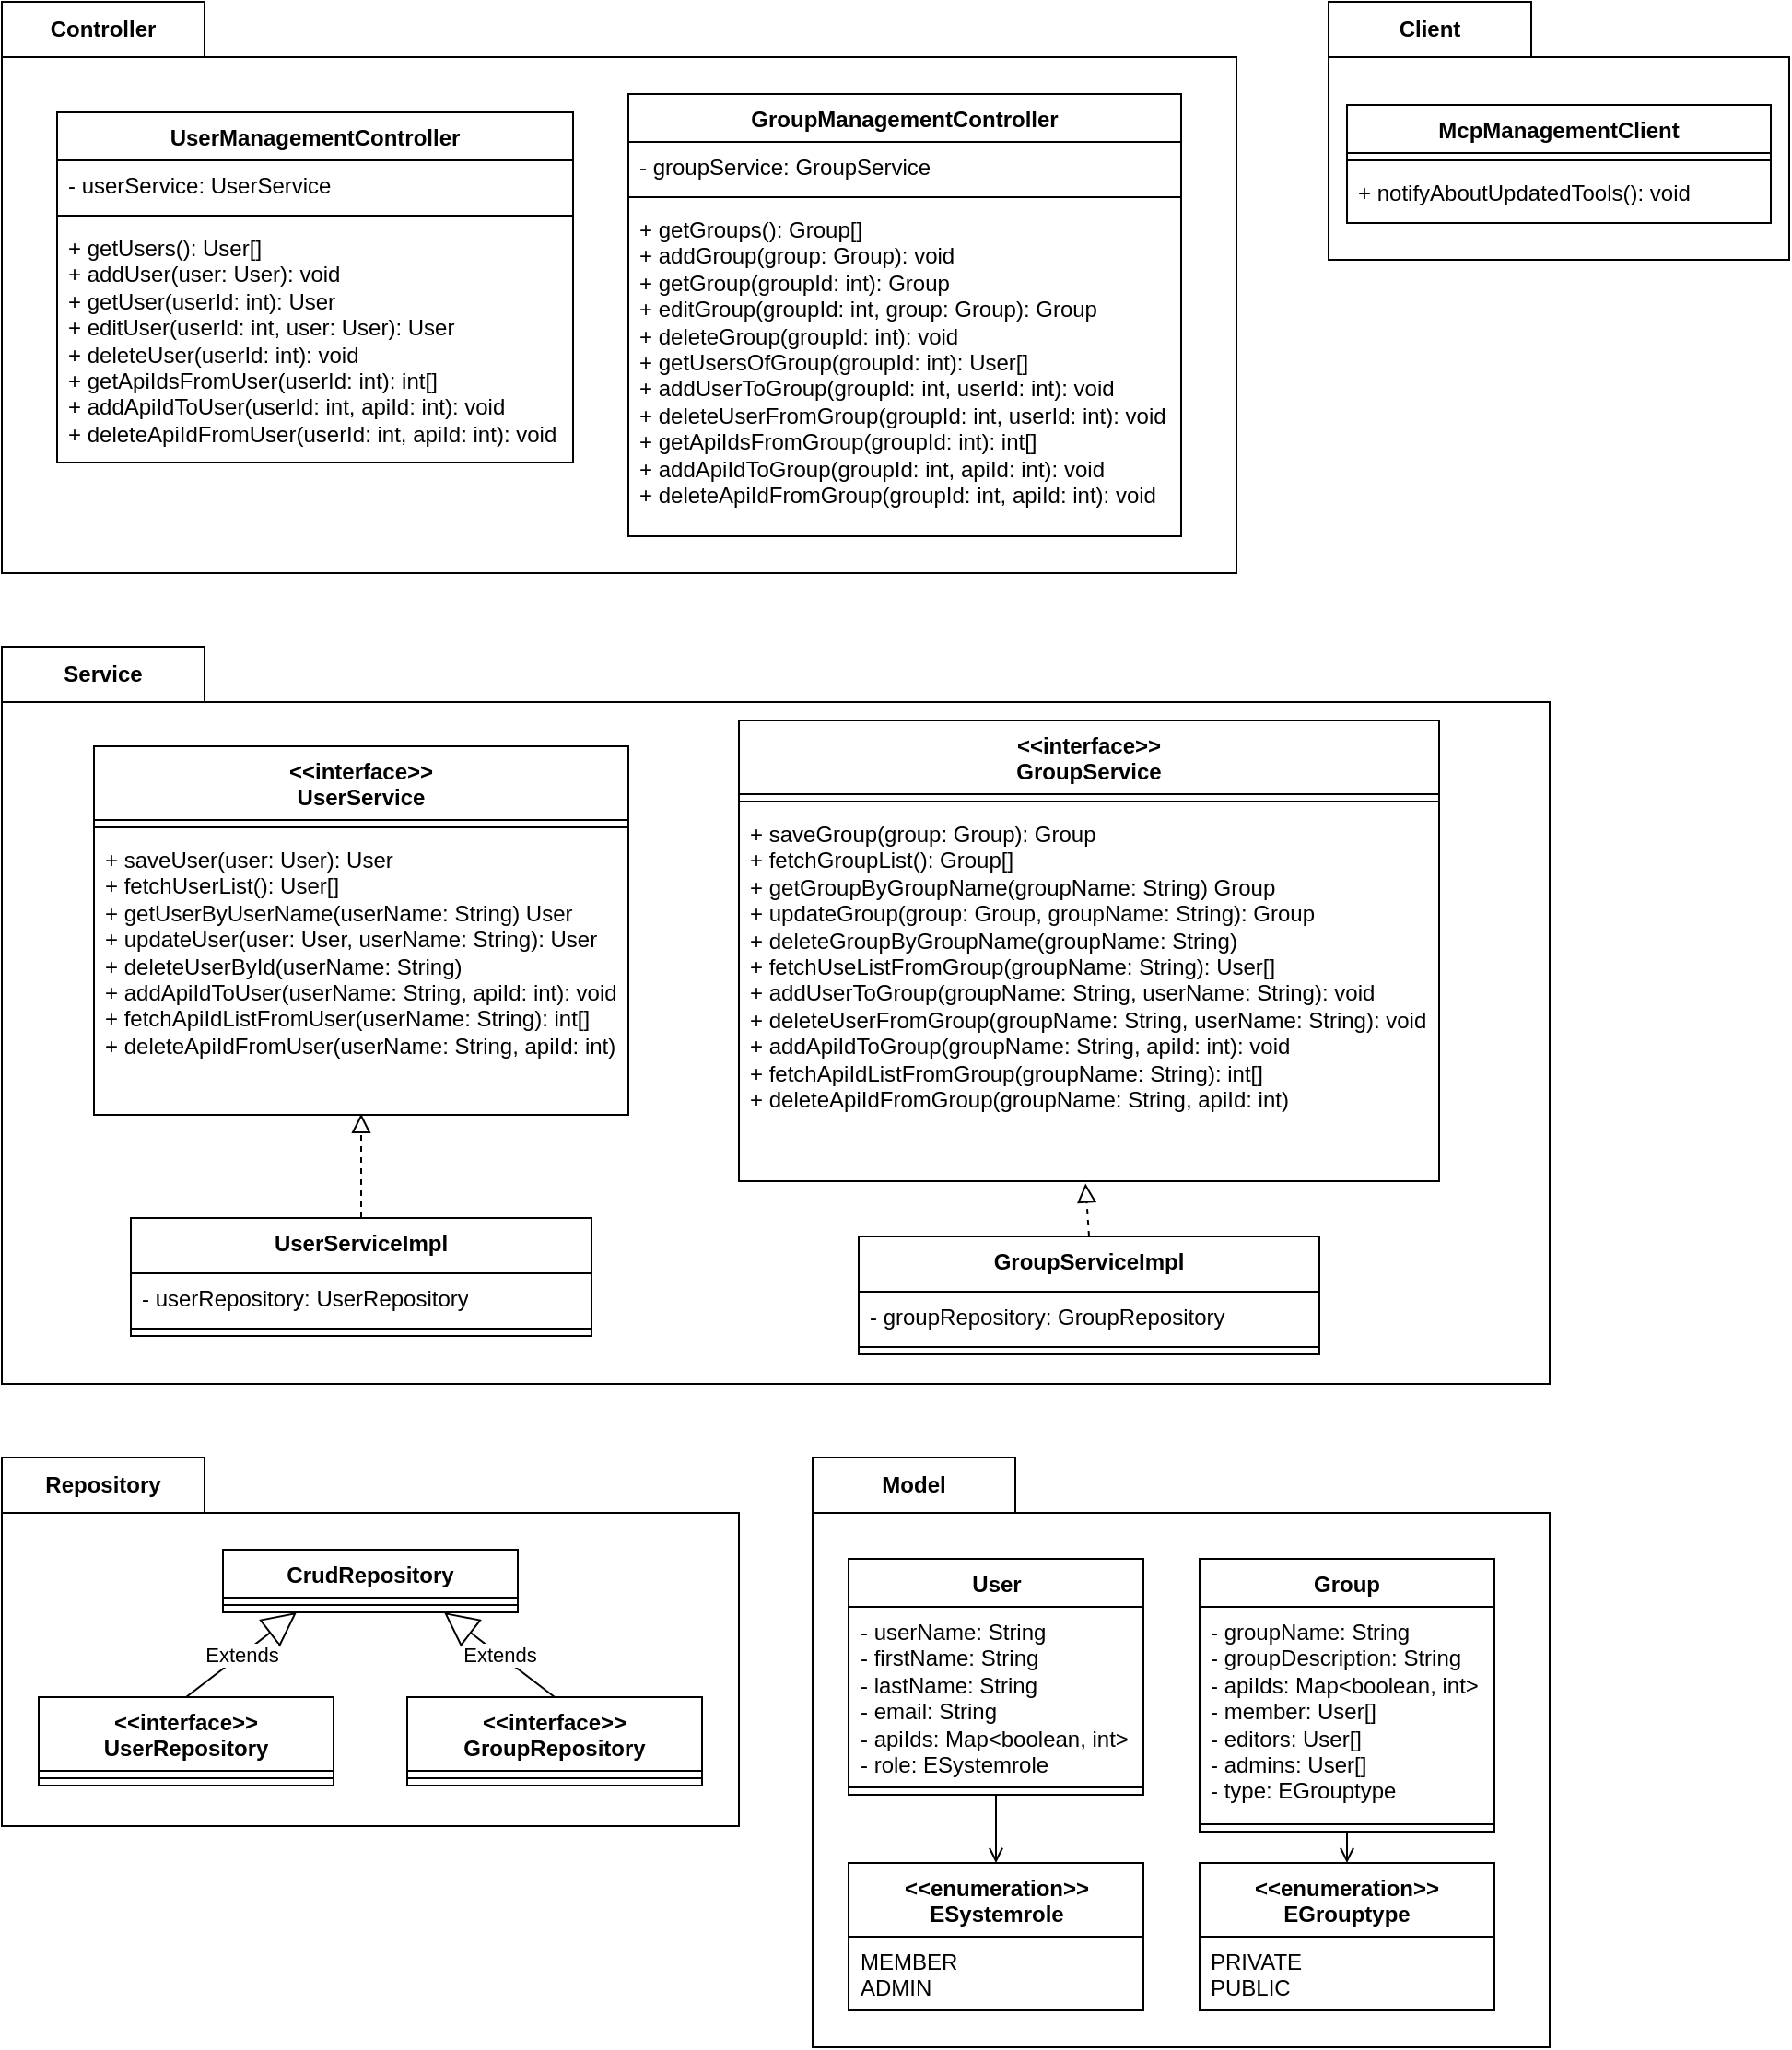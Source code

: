 <mxfile version="28.2.3">
  <diagram name="Seite-1" id="kKHhXpVpNPdU5CmjRkw4">
    <mxGraphModel dx="1212" dy="543" grid="1" gridSize="10" guides="1" tooltips="1" connect="1" arrows="1" fold="1" page="1" pageScale="1" pageWidth="827" pageHeight="1169" math="0" shadow="0">
      <root>
        <mxCell id="0" />
        <mxCell id="1" parent="0" />
        <mxCell id="PP9VFpc9AtVWAUOQZHQR-29" value="Controller" style="shape=folder;fontStyle=1;tabWidth=110;tabHeight=30;tabPosition=left;html=1;boundedLbl=1;labelInHeader=1;container=1;collapsible=0;whiteSpace=wrap;" parent="1" vertex="1">
          <mxGeometry x="40" y="10" width="670" height="310" as="geometry" />
        </mxCell>
        <mxCell id="PP9VFpc9AtVWAUOQZHQR-30" value="" style="html=1;strokeColor=none;resizeWidth=1;resizeHeight=1;fillColor=none;part=1;connectable=0;allowArrows=0;deletable=0;whiteSpace=wrap;" parent="PP9VFpc9AtVWAUOQZHQR-29" vertex="1">
          <mxGeometry width="670" height="217" relative="1" as="geometry">
            <mxPoint y="30" as="offset" />
          </mxGeometry>
        </mxCell>
        <mxCell id="PP9VFpc9AtVWAUOQZHQR-21" value="UserManagementController" style="swimlane;fontStyle=1;align=center;verticalAlign=top;childLayout=stackLayout;horizontal=1;startSize=26;horizontalStack=0;resizeParent=1;resizeParentMax=0;resizeLast=0;collapsible=1;marginBottom=0;whiteSpace=wrap;html=1;" parent="PP9VFpc9AtVWAUOQZHQR-29" vertex="1">
          <mxGeometry x="30" y="60" width="280" height="190" as="geometry" />
        </mxCell>
        <mxCell id="PP9VFpc9AtVWAUOQZHQR-22" value="- userService: UserService" style="text;strokeColor=none;fillColor=none;align=left;verticalAlign=top;spacingLeft=4;spacingRight=4;overflow=hidden;rotatable=0;points=[[0,0.5],[1,0.5]];portConstraint=eastwest;whiteSpace=wrap;html=1;" parent="PP9VFpc9AtVWAUOQZHQR-21" vertex="1">
          <mxGeometry y="26" width="280" height="26" as="geometry" />
        </mxCell>
        <mxCell id="PP9VFpc9AtVWAUOQZHQR-23" value="" style="line;strokeWidth=1;fillColor=none;align=left;verticalAlign=middle;spacingTop=-1;spacingLeft=3;spacingRight=3;rotatable=0;labelPosition=right;points=[];portConstraint=eastwest;strokeColor=inherit;" parent="PP9VFpc9AtVWAUOQZHQR-21" vertex="1">
          <mxGeometry y="52" width="280" height="8" as="geometry" />
        </mxCell>
        <mxCell id="PP9VFpc9AtVWAUOQZHQR-24" value="+ getUsers(): User[]&lt;br&gt;+ addUser(user: User): void&lt;div&gt;+ getUser(userId: int): User&lt;br&gt;+ editUser(userId: int, user: User): User&lt;/div&gt;&lt;div&gt;+ deleteUser(userId: int): void&lt;/div&gt;&lt;div&gt;+ getApiIdsFromUser(userId: int): int[]&lt;/div&gt;&lt;div&gt;+ addApiIdToUser(userId: int, apiId: int): void&lt;/div&gt;&lt;div&gt;+ deleteApiIdFromUser(userId: int, apiId: int): void&lt;/div&gt;" style="text;strokeColor=none;fillColor=none;align=left;verticalAlign=top;spacingLeft=4;spacingRight=4;overflow=hidden;rotatable=0;points=[[0,0.5],[1,0.5]];portConstraint=eastwest;whiteSpace=wrap;html=1;" parent="PP9VFpc9AtVWAUOQZHQR-21" vertex="1">
          <mxGeometry y="60" width="280" height="130" as="geometry" />
        </mxCell>
        <mxCell id="PP9VFpc9AtVWAUOQZHQR-25" value="GroupManagementController" style="swimlane;fontStyle=1;align=center;verticalAlign=top;childLayout=stackLayout;horizontal=1;startSize=26;horizontalStack=0;resizeParent=1;resizeParentMax=0;resizeLast=0;collapsible=1;marginBottom=0;whiteSpace=wrap;html=1;" parent="PP9VFpc9AtVWAUOQZHQR-29" vertex="1">
          <mxGeometry x="340" y="50" width="300" height="240" as="geometry" />
        </mxCell>
        <mxCell id="PP9VFpc9AtVWAUOQZHQR-26" value="- groupService: GroupService" style="text;strokeColor=none;fillColor=none;align=left;verticalAlign=top;spacingLeft=4;spacingRight=4;overflow=hidden;rotatable=0;points=[[0,0.5],[1,0.5]];portConstraint=eastwest;whiteSpace=wrap;html=1;" parent="PP9VFpc9AtVWAUOQZHQR-25" vertex="1">
          <mxGeometry y="26" width="300" height="26" as="geometry" />
        </mxCell>
        <mxCell id="PP9VFpc9AtVWAUOQZHQR-27" value="" style="line;strokeWidth=1;fillColor=none;align=left;verticalAlign=middle;spacingTop=-1;spacingLeft=3;spacingRight=3;rotatable=0;labelPosition=right;points=[];portConstraint=eastwest;strokeColor=inherit;" parent="PP9VFpc9AtVWAUOQZHQR-25" vertex="1">
          <mxGeometry y="52" width="300" height="8" as="geometry" />
        </mxCell>
        <mxCell id="PP9VFpc9AtVWAUOQZHQR-28" value="+ getGroups(): Group[]&lt;br&gt;+ addGroup(group: Group): void&lt;div&gt;+ getGroup(groupId: int): Group&lt;br&gt;+ editGroup(groupId: int, group: Group): Group&lt;/div&gt;&lt;div&gt;+ deleteGroup(groupId: int): void&lt;br&gt;+ getUsersOfGroup(groupId: int): User[]&lt;/div&gt;&lt;div&gt;+ addUserToGroup(groupId: int, userId: int): void&lt;/div&gt;&lt;div&gt;+ deleteUserFromGroup(groupId: int, userId: int): void&lt;/div&gt;&lt;div&gt;+ getApiIdsFromGroup(groupId: int): int[]&lt;/div&gt;&lt;div&gt;+ addApiIdToGroup(groupId: int, apiId: int): void&lt;/div&gt;&lt;div&gt;+ deleteApiIdFromGroup(groupId: int, apiId: int): void&lt;/div&gt;" style="text;strokeColor=none;fillColor=none;align=left;verticalAlign=top;spacingLeft=4;spacingRight=4;overflow=hidden;rotatable=0;points=[[0,0.5],[1,0.5]];portConstraint=eastwest;whiteSpace=wrap;html=1;" parent="PP9VFpc9AtVWAUOQZHQR-25" vertex="1">
          <mxGeometry y="60" width="300" height="180" as="geometry" />
        </mxCell>
        <mxCell id="PP9VFpc9AtVWAUOQZHQR-10" value="Model" style="shape=folder;fontStyle=1;tabWidth=110;tabHeight=30;tabPosition=left;html=1;boundedLbl=1;labelInHeader=1;container=1;collapsible=0;whiteSpace=wrap;" parent="1" vertex="1">
          <mxGeometry x="480" y="800" width="400" height="320" as="geometry" />
        </mxCell>
        <mxCell id="PP9VFpc9AtVWAUOQZHQR-11" value="" style="html=1;strokeColor=none;resizeWidth=1;resizeHeight=1;fillColor=none;part=1;connectable=0;allowArrows=0;deletable=0;whiteSpace=wrap;" parent="PP9VFpc9AtVWAUOQZHQR-10" vertex="1">
          <mxGeometry width="400" height="224" relative="1" as="geometry">
            <mxPoint y="30" as="offset" />
          </mxGeometry>
        </mxCell>
        <mxCell id="PP9VFpc9AtVWAUOQZHQR-1" value="User" style="swimlane;fontStyle=1;align=center;verticalAlign=top;childLayout=stackLayout;horizontal=1;startSize=26;horizontalStack=0;resizeParent=1;resizeParentMax=0;resizeLast=0;collapsible=1;marginBottom=0;whiteSpace=wrap;html=1;" parent="PP9VFpc9AtVWAUOQZHQR-10" vertex="1">
          <mxGeometry x="19.5" y="55" width="160" height="128" as="geometry" />
        </mxCell>
        <mxCell id="PP9VFpc9AtVWAUOQZHQR-2" value="- userName: String&lt;div&gt;- firstName: String&lt;/div&gt;&lt;div&gt;- lastName: String&lt;/div&gt;&lt;div&gt;- email: String&lt;br&gt;&lt;div&gt;- apiIds:&amp;nbsp;&lt;span style=&quot;background-color: transparent; color: light-dark(rgb(0, 0, 0), rgb(255, 255, 255));&quot;&gt;Map&amp;lt;boolean, int&amp;gt;&lt;/span&gt;&lt;/div&gt;&lt;/div&gt;&lt;div&gt;&lt;span style=&quot;background-color: transparent; color: light-dark(rgb(0, 0, 0), rgb(255, 255, 255));&quot;&gt;- role: ESystemrole&lt;/span&gt;&lt;/div&gt;" style="text;strokeColor=none;fillColor=none;align=left;verticalAlign=top;spacingLeft=4;spacingRight=4;overflow=hidden;rotatable=0;points=[[0,0.5],[1,0.5]];portConstraint=eastwest;whiteSpace=wrap;html=1;" parent="PP9VFpc9AtVWAUOQZHQR-1" vertex="1">
          <mxGeometry y="26" width="160" height="94" as="geometry" />
        </mxCell>
        <mxCell id="PP9VFpc9AtVWAUOQZHQR-3" value="" style="line;strokeWidth=1;fillColor=none;align=left;verticalAlign=middle;spacingTop=-1;spacingLeft=3;spacingRight=3;rotatable=0;labelPosition=right;points=[];portConstraint=eastwest;strokeColor=inherit;" parent="PP9VFpc9AtVWAUOQZHQR-1" vertex="1">
          <mxGeometry y="120" width="160" height="8" as="geometry" />
        </mxCell>
        <mxCell id="6mdY0IcOArrmcwevrnY6-9" value="" style="endArrow=none;html=1;rounded=0;entryX=0.5;entryY=1;entryDx=0;entryDy=0;exitX=0.5;exitY=0;exitDx=0;exitDy=0;startArrow=open;startFill=0;" parent="PP9VFpc9AtVWAUOQZHQR-10" source="6mdY0IcOArrmcwevrnY6-5" target="PP9VFpc9AtVWAUOQZHQR-1" edge="1">
          <mxGeometry width="50" height="50" relative="1" as="geometry">
            <mxPoint x="-470.5" y="120" as="sourcePoint" />
            <mxPoint x="-420.5" y="70" as="targetPoint" />
          </mxGeometry>
        </mxCell>
        <mxCell id="6mdY0IcOArrmcwevrnY6-5" value="&amp;lt;&amp;lt;enumeration&amp;gt;&amp;gt;&lt;div&gt;ESystemrole&lt;/div&gt;" style="swimlane;fontStyle=1;align=center;verticalAlign=top;childLayout=stackLayout;horizontal=1;startSize=40;horizontalStack=0;resizeParent=1;resizeParentMax=0;resizeLast=0;collapsible=1;marginBottom=0;whiteSpace=wrap;html=1;" parent="PP9VFpc9AtVWAUOQZHQR-10" vertex="1">
          <mxGeometry x="19.5" y="220" width="160" height="80" as="geometry" />
        </mxCell>
        <mxCell id="6mdY0IcOArrmcwevrnY6-6" value="MEMBER&lt;br&gt;ADMIN" style="text;strokeColor=none;fillColor=none;align=left;verticalAlign=top;spacingLeft=4;spacingRight=4;overflow=hidden;rotatable=0;points=[[0,0.5],[1,0.5]];portConstraint=eastwest;whiteSpace=wrap;html=1;" parent="6mdY0IcOArrmcwevrnY6-5" vertex="1">
          <mxGeometry y="40" width="160" height="40" as="geometry" />
        </mxCell>
        <mxCell id="PP9VFpc9AtVWAUOQZHQR-5" value="Group" style="swimlane;fontStyle=1;align=center;verticalAlign=top;childLayout=stackLayout;horizontal=1;startSize=26;horizontalStack=0;resizeParent=1;resizeParentMax=0;resizeLast=0;collapsible=1;marginBottom=0;whiteSpace=wrap;html=1;" parent="PP9VFpc9AtVWAUOQZHQR-10" vertex="1">
          <mxGeometry x="210" y="55" width="160" height="148" as="geometry" />
        </mxCell>
        <mxCell id="PP9VFpc9AtVWAUOQZHQR-6" value="- groupName: String&lt;div&gt;- groupDescription: String&lt;br&gt;&lt;div&gt;&lt;div&gt;- apiIds: Map&amp;lt;boolean, int&amp;gt;&lt;/div&gt;&lt;/div&gt;&lt;div&gt;- member: User[]&lt;br&gt;- editors: User[]&lt;/div&gt;&lt;div&gt;- admins: User[]&lt;/div&gt;&lt;div&gt;- type: EGrouptype&lt;/div&gt;&lt;/div&gt;" style="text;strokeColor=none;fillColor=none;align=left;verticalAlign=top;spacingLeft=4;spacingRight=4;overflow=hidden;rotatable=0;points=[[0,0.5],[1,0.5]];portConstraint=eastwest;whiteSpace=wrap;html=1;" parent="PP9VFpc9AtVWAUOQZHQR-5" vertex="1">
          <mxGeometry y="26" width="160" height="114" as="geometry" />
        </mxCell>
        <mxCell id="PP9VFpc9AtVWAUOQZHQR-7" value="" style="line;strokeWidth=1;fillColor=none;align=left;verticalAlign=middle;spacingTop=-1;spacingLeft=3;spacingRight=3;rotatable=0;labelPosition=right;points=[];portConstraint=eastwest;strokeColor=inherit;" parent="PP9VFpc9AtVWAUOQZHQR-5" vertex="1">
          <mxGeometry y="140" width="160" height="8" as="geometry" />
        </mxCell>
        <mxCell id="suiWiU2qy4XmG4hA2Flu-1" value="&amp;lt;&amp;lt;enumeration&amp;gt;&amp;gt;&lt;div&gt;EGrouptype&lt;/div&gt;" style="swimlane;fontStyle=1;align=center;verticalAlign=top;childLayout=stackLayout;horizontal=1;startSize=40;horizontalStack=0;resizeParent=1;resizeParentMax=0;resizeLast=0;collapsible=1;marginBottom=0;whiteSpace=wrap;html=1;" parent="PP9VFpc9AtVWAUOQZHQR-10" vertex="1">
          <mxGeometry x="210" y="220" width="160" height="80" as="geometry" />
        </mxCell>
        <mxCell id="suiWiU2qy4XmG4hA2Flu-2" value="PRIVATE&lt;br&gt;PUBLIC" style="text;strokeColor=none;fillColor=none;align=left;verticalAlign=top;spacingLeft=4;spacingRight=4;overflow=hidden;rotatable=0;points=[[0,0.5],[1,0.5]];portConstraint=eastwest;whiteSpace=wrap;html=1;" parent="suiWiU2qy4XmG4hA2Flu-1" vertex="1">
          <mxGeometry y="40" width="160" height="40" as="geometry" />
        </mxCell>
        <mxCell id="suiWiU2qy4XmG4hA2Flu-3" value="" style="endArrow=none;html=1;rounded=0;entryX=0.5;entryY=1;entryDx=0;entryDy=0;exitX=0.5;exitY=0;exitDx=0;exitDy=0;startArrow=open;startFill=0;" parent="PP9VFpc9AtVWAUOQZHQR-10" source="suiWiU2qy4XmG4hA2Flu-1" target="PP9VFpc9AtVWAUOQZHQR-5" edge="1">
          <mxGeometry width="50" height="50" relative="1" as="geometry">
            <mxPoint x="99.5" y="237" as="sourcePoint" />
            <mxPoint x="99.5" y="200" as="targetPoint" />
          </mxGeometry>
        </mxCell>
        <mxCell id="PP9VFpc9AtVWAUOQZHQR-13" value="Repository" style="shape=folder;fontStyle=1;tabWidth=110;tabHeight=30;tabPosition=left;html=1;boundedLbl=1;labelInHeader=1;container=1;collapsible=0;whiteSpace=wrap;" parent="1" vertex="1">
          <mxGeometry x="40" y="800" width="400" height="200" as="geometry" />
        </mxCell>
        <mxCell id="PP9VFpc9AtVWAUOQZHQR-14" value="" style="html=1;strokeColor=none;resizeWidth=1;resizeHeight=1;fillColor=none;part=1;connectable=0;allowArrows=0;deletable=0;whiteSpace=wrap;" parent="PP9VFpc9AtVWAUOQZHQR-13" vertex="1">
          <mxGeometry width="400" height="140" relative="1" as="geometry">
            <mxPoint y="30" as="offset" />
          </mxGeometry>
        </mxCell>
        <mxCell id="PP9VFpc9AtVWAUOQZHQR-41" value="&amp;lt;&amp;lt;interface&amp;gt;&amp;gt;&lt;br&gt;UserRepository" style="swimlane;fontStyle=1;align=center;verticalAlign=top;childLayout=stackLayout;horizontal=1;startSize=40;horizontalStack=0;resizeParent=1;resizeParentMax=0;resizeLast=0;collapsible=1;marginBottom=0;whiteSpace=wrap;html=1;" parent="PP9VFpc9AtVWAUOQZHQR-13" vertex="1">
          <mxGeometry x="20" y="130" width="160" height="48" as="geometry" />
        </mxCell>
        <mxCell id="PP9VFpc9AtVWAUOQZHQR-43" value="" style="line;strokeWidth=1;fillColor=none;align=left;verticalAlign=middle;spacingTop=-1;spacingLeft=3;spacingRight=3;rotatable=0;labelPosition=right;points=[];portConstraint=eastwest;strokeColor=inherit;" parent="PP9VFpc9AtVWAUOQZHQR-41" vertex="1">
          <mxGeometry y="40" width="160" height="8" as="geometry" />
        </mxCell>
        <mxCell id="PP9VFpc9AtVWAUOQZHQR-54" value="&amp;lt;&amp;lt;interface&amp;gt;&amp;gt;&lt;br&gt;GroupRepository" style="swimlane;fontStyle=1;align=center;verticalAlign=top;childLayout=stackLayout;horizontal=1;startSize=40;horizontalStack=0;resizeParent=1;resizeParentMax=0;resizeLast=0;collapsible=1;marginBottom=0;whiteSpace=wrap;html=1;" parent="PP9VFpc9AtVWAUOQZHQR-13" vertex="1">
          <mxGeometry x="220" y="130" width="160" height="48" as="geometry" />
        </mxCell>
        <mxCell id="PP9VFpc9AtVWAUOQZHQR-55" value="" style="line;strokeWidth=1;fillColor=none;align=left;verticalAlign=middle;spacingTop=-1;spacingLeft=3;spacingRight=3;rotatable=0;labelPosition=right;points=[];portConstraint=eastwest;strokeColor=inherit;" parent="PP9VFpc9AtVWAUOQZHQR-54" vertex="1">
          <mxGeometry y="40" width="160" height="8" as="geometry" />
        </mxCell>
        <mxCell id="PP9VFpc9AtVWAUOQZHQR-48" value="CrudRepository" style="swimlane;fontStyle=1;align=center;verticalAlign=top;childLayout=stackLayout;horizontal=1;startSize=26;horizontalStack=0;resizeParent=1;resizeParentMax=0;resizeLast=0;collapsible=1;marginBottom=0;whiteSpace=wrap;html=1;" parent="PP9VFpc9AtVWAUOQZHQR-13" vertex="1">
          <mxGeometry x="120" y="50" width="160" height="34" as="geometry" />
        </mxCell>
        <mxCell id="PP9VFpc9AtVWAUOQZHQR-50" value="" style="line;strokeWidth=1;fillColor=none;align=left;verticalAlign=middle;spacingTop=-1;spacingLeft=3;spacingRight=3;rotatable=0;labelPosition=right;points=[];portConstraint=eastwest;strokeColor=inherit;" parent="PP9VFpc9AtVWAUOQZHQR-48" vertex="1">
          <mxGeometry y="26" width="160" height="8" as="geometry" />
        </mxCell>
        <mxCell id="PP9VFpc9AtVWAUOQZHQR-56" value="Extends" style="endArrow=block;endSize=16;endFill=0;html=1;rounded=0;entryX=0.25;entryY=1;entryDx=0;entryDy=0;exitX=0.5;exitY=0;exitDx=0;exitDy=0;" parent="PP9VFpc9AtVWAUOQZHQR-13" source="PP9VFpc9AtVWAUOQZHQR-41" target="PP9VFpc9AtVWAUOQZHQR-48" edge="1">
          <mxGeometry width="160" relative="1" as="geometry">
            <mxPoint x="290" y="120" as="sourcePoint" />
            <mxPoint x="450" y="120" as="targetPoint" />
          </mxGeometry>
        </mxCell>
        <mxCell id="PP9VFpc9AtVWAUOQZHQR-57" value="Extends" style="endArrow=block;endSize=16;endFill=0;html=1;rounded=0;entryX=0.75;entryY=1;entryDx=0;entryDy=0;exitX=0.5;exitY=0;exitDx=0;exitDy=0;" parent="PP9VFpc9AtVWAUOQZHQR-13" source="PP9VFpc9AtVWAUOQZHQR-54" target="PP9VFpc9AtVWAUOQZHQR-48" edge="1">
          <mxGeometry width="160" relative="1" as="geometry">
            <mxPoint x="180" y="166" as="sourcePoint" />
            <mxPoint x="240" y="120" as="targetPoint" />
          </mxGeometry>
        </mxCell>
        <mxCell id="PP9VFpc9AtVWAUOQZHQR-52" value="Service" style="shape=folder;fontStyle=1;tabWidth=110;tabHeight=30;tabPosition=left;html=1;boundedLbl=1;labelInHeader=1;container=1;collapsible=0;whiteSpace=wrap;" parent="1" vertex="1">
          <mxGeometry x="40" y="360" width="840" height="400" as="geometry" />
        </mxCell>
        <mxCell id="PP9VFpc9AtVWAUOQZHQR-53" value="" style="html=1;strokeColor=none;resizeWidth=1;resizeHeight=1;fillColor=none;part=1;connectable=0;allowArrows=0;deletable=0;whiteSpace=wrap;" parent="PP9VFpc9AtVWAUOQZHQR-52" vertex="1">
          <mxGeometry width="840" height="280" relative="1" as="geometry">
            <mxPoint y="30" as="offset" />
          </mxGeometry>
        </mxCell>
        <mxCell id="PP9VFpc9AtVWAUOQZHQR-67" value="&amp;lt;&amp;lt;interface&amp;gt;&amp;gt;&lt;div&gt;UserService&lt;/div&gt;" style="swimlane;fontStyle=1;align=center;verticalAlign=top;childLayout=stackLayout;horizontal=1;startSize=40;horizontalStack=0;resizeParent=1;resizeParentMax=0;resizeLast=0;collapsible=1;marginBottom=0;whiteSpace=wrap;html=1;" parent="PP9VFpc9AtVWAUOQZHQR-52" vertex="1">
          <mxGeometry x="50" y="54" width="290" height="200" as="geometry" />
        </mxCell>
        <mxCell id="PP9VFpc9AtVWAUOQZHQR-69" value="" style="line;strokeWidth=1;fillColor=none;align=left;verticalAlign=middle;spacingTop=-1;spacingLeft=3;spacingRight=3;rotatable=0;labelPosition=right;points=[];portConstraint=eastwest;strokeColor=inherit;" parent="PP9VFpc9AtVWAUOQZHQR-67" vertex="1">
          <mxGeometry y="40" width="290" height="8" as="geometry" />
        </mxCell>
        <mxCell id="PP9VFpc9AtVWAUOQZHQR-70" value="+ saveUser(user: User): User&lt;br&gt;+ fetchUserList(): User[]&lt;div&gt;+ getUserByUserName(userName: String) User&lt;br&gt;&lt;div&gt;+ updateUser(user: User, userName: String): User&lt;br&gt;+ deleteUserById(userName: String)&lt;/div&gt;&lt;/div&gt;&lt;div&gt;+ addApiIdToUser(userName: String, apiId: int): void&lt;br&gt;+ fetchApiIdListFromUser(userName: String): int[]&lt;/div&gt;&lt;div&gt;+ deleteApiIdFromUser(userName: String, apiId: int)&lt;/div&gt;" style="text;strokeColor=none;fillColor=none;align=left;verticalAlign=top;spacingLeft=4;spacingRight=4;overflow=hidden;rotatable=0;points=[[0,0.5],[1,0.5]];portConstraint=eastwest;whiteSpace=wrap;html=1;" parent="PP9VFpc9AtVWAUOQZHQR-67" vertex="1">
          <mxGeometry y="48" width="290" height="152" as="geometry" />
        </mxCell>
        <mxCell id="PP9VFpc9AtVWAUOQZHQR-75" value="&lt;span style=&quot;background-color: transparent; color: light-dark(rgb(0, 0, 0), rgb(255, 255, 255));&quot;&gt;UserServiceImpl&lt;/span&gt;" style="swimlane;fontStyle=1;align=center;verticalAlign=top;childLayout=stackLayout;horizontal=1;startSize=30;horizontalStack=0;resizeParent=1;resizeParentMax=0;resizeLast=0;collapsible=1;marginBottom=0;whiteSpace=wrap;html=1;" parent="PP9VFpc9AtVWAUOQZHQR-52" vertex="1">
          <mxGeometry x="70" y="310" width="250" height="64" as="geometry" />
        </mxCell>
        <mxCell id="PP9VFpc9AtVWAUOQZHQR-76" value="- userRepository: UserRepository" style="text;strokeColor=none;fillColor=none;align=left;verticalAlign=top;spacingLeft=4;spacingRight=4;overflow=hidden;rotatable=0;points=[[0,0.5],[1,0.5]];portConstraint=eastwest;whiteSpace=wrap;html=1;" parent="PP9VFpc9AtVWAUOQZHQR-75" vertex="1">
          <mxGeometry y="30" width="250" height="26" as="geometry" />
        </mxCell>
        <mxCell id="PP9VFpc9AtVWAUOQZHQR-77" value="" style="line;strokeWidth=1;fillColor=none;align=left;verticalAlign=middle;spacingTop=-1;spacingLeft=3;spacingRight=3;rotatable=0;labelPosition=right;points=[];portConstraint=eastwest;strokeColor=inherit;" parent="PP9VFpc9AtVWAUOQZHQR-75" vertex="1">
          <mxGeometry y="56" width="250" height="8" as="geometry" />
        </mxCell>
        <mxCell id="PP9VFpc9AtVWAUOQZHQR-85" value="" style="endArrow=block;startArrow=none;endFill=0;startFill=0;endSize=8;html=1;verticalAlign=bottom;dashed=1;labelBackgroundColor=none;rounded=0;entryX=0.5;entryY=0.996;entryDx=0;entryDy=0;entryPerimeter=0;exitX=0.5;exitY=0;exitDx=0;exitDy=0;" parent="PP9VFpc9AtVWAUOQZHQR-52" source="PP9VFpc9AtVWAUOQZHQR-75" target="PP9VFpc9AtVWAUOQZHQR-70" edge="1">
          <mxGeometry width="160" relative="1" as="geometry">
            <mxPoint x="780" y="180" as="sourcePoint" />
            <mxPoint x="940" y="180" as="targetPoint" />
          </mxGeometry>
        </mxCell>
        <mxCell id="PP9VFpc9AtVWAUOQZHQR-71" value="&amp;lt;&amp;lt;interface&amp;gt;&amp;gt;&lt;div&gt;GroupService&lt;/div&gt;" style="swimlane;fontStyle=1;align=center;verticalAlign=top;childLayout=stackLayout;horizontal=1;startSize=40;horizontalStack=0;resizeParent=1;resizeParentMax=0;resizeLast=0;collapsible=1;marginBottom=0;whiteSpace=wrap;html=1;" parent="PP9VFpc9AtVWAUOQZHQR-52" vertex="1">
          <mxGeometry x="400" y="40" width="380" height="250" as="geometry" />
        </mxCell>
        <mxCell id="PP9VFpc9AtVWAUOQZHQR-73" value="" style="line;strokeWidth=1;fillColor=none;align=left;verticalAlign=middle;spacingTop=-1;spacingLeft=3;spacingRight=3;rotatable=0;labelPosition=right;points=[];portConstraint=eastwest;strokeColor=inherit;" parent="PP9VFpc9AtVWAUOQZHQR-71" vertex="1">
          <mxGeometry y="40" width="380" height="8" as="geometry" />
        </mxCell>
        <mxCell id="PP9VFpc9AtVWAUOQZHQR-74" value="+ saveGroup(group: Group): Group&lt;br&gt;+ fetchGroupList(): Group[]&lt;div&gt;+ getGroupByGroupName(groupName: String) Group&lt;br&gt;&lt;div&gt;+ updateGroup(group: Group, groupName: String): Group&lt;br&gt;+ deleteGroupByGroupName(groupName: String)&lt;br&gt;&lt;div&gt;+ fetchUseListFromGroup(groupName: String): User[]&lt;/div&gt;&lt;div&gt;+ addUserToGroup(groupName: String, userName: String): void&lt;/div&gt;&lt;div&gt;+ deleteUserFromGroup(groupName: String, userName: String): void&lt;/div&gt;&lt;/div&gt;&lt;/div&gt;&lt;div&gt;+ addApiIdToGroup(groupName: String, apiId: int): void&lt;br&gt;+ fetchApiIdListFromGroup(groupName: String): int[]&lt;/div&gt;&lt;div&gt;+ deleteApiIdFromGroup(groupName: String, apiId: int)&lt;/div&gt;" style="text;strokeColor=none;fillColor=none;align=left;verticalAlign=top;spacingLeft=4;spacingRight=4;overflow=hidden;rotatable=0;points=[[0,0.5],[1,0.5]];portConstraint=eastwest;whiteSpace=wrap;html=1;" parent="PP9VFpc9AtVWAUOQZHQR-71" vertex="1">
          <mxGeometry y="48" width="380" height="202" as="geometry" />
        </mxCell>
        <mxCell id="PP9VFpc9AtVWAUOQZHQR-79" value="&lt;span style=&quot;background-color: transparent; color: light-dark(rgb(0, 0, 0), rgb(255, 255, 255));&quot;&gt;GroupServiceImpl&lt;/span&gt;" style="swimlane;fontStyle=1;align=center;verticalAlign=top;childLayout=stackLayout;horizontal=1;startSize=30;horizontalStack=0;resizeParent=1;resizeParentMax=0;resizeLast=0;collapsible=1;marginBottom=0;whiteSpace=wrap;html=1;" parent="PP9VFpc9AtVWAUOQZHQR-52" vertex="1">
          <mxGeometry x="465" y="320" width="250" height="64" as="geometry" />
        </mxCell>
        <mxCell id="PP9VFpc9AtVWAUOQZHQR-80" value="- groupRepository: GroupRepository" style="text;strokeColor=none;fillColor=none;align=left;verticalAlign=top;spacingLeft=4;spacingRight=4;overflow=hidden;rotatable=0;points=[[0,0.5],[1,0.5]];portConstraint=eastwest;whiteSpace=wrap;html=1;" parent="PP9VFpc9AtVWAUOQZHQR-79" vertex="1">
          <mxGeometry y="30" width="250" height="26" as="geometry" />
        </mxCell>
        <mxCell id="PP9VFpc9AtVWAUOQZHQR-81" value="" style="line;strokeWidth=1;fillColor=none;align=left;verticalAlign=middle;spacingTop=-1;spacingLeft=3;spacingRight=3;rotatable=0;labelPosition=right;points=[];portConstraint=eastwest;strokeColor=inherit;" parent="PP9VFpc9AtVWAUOQZHQR-79" vertex="1">
          <mxGeometry y="56" width="250" height="8" as="geometry" />
        </mxCell>
        <mxCell id="PP9VFpc9AtVWAUOQZHQR-84" value="" style="endArrow=block;startArrow=none;endFill=0;startFill=0;endSize=8;html=1;verticalAlign=bottom;dashed=1;labelBackgroundColor=none;rounded=0;exitX=0.5;exitY=0;exitDx=0;exitDy=0;entryX=0.495;entryY=1.006;entryDx=0;entryDy=0;entryPerimeter=0;" parent="PP9VFpc9AtVWAUOQZHQR-52" source="PP9VFpc9AtVWAUOQZHQR-79" target="PP9VFpc9AtVWAUOQZHQR-74" edge="1">
          <mxGeometry width="160" relative="1" as="geometry">
            <mxPoint x="730" y="270" as="sourcePoint" />
            <mxPoint x="890" y="270" as="targetPoint" />
          </mxGeometry>
        </mxCell>
        <mxCell id="NnnIZ8EfjQ4S21Vih4XM-1" value="Client" style="shape=folder;fontStyle=1;tabWidth=110;tabHeight=30;tabPosition=left;html=1;boundedLbl=1;labelInHeader=1;container=1;collapsible=0;whiteSpace=wrap;" parent="1" vertex="1">
          <mxGeometry x="760" y="10" width="250" height="140" as="geometry" />
        </mxCell>
        <mxCell id="NnnIZ8EfjQ4S21Vih4XM-2" value="" style="html=1;strokeColor=none;resizeWidth=1;resizeHeight=1;fillColor=none;part=1;connectable=0;allowArrows=0;deletable=0;whiteSpace=wrap;" parent="NnnIZ8EfjQ4S21Vih4XM-1" vertex="1">
          <mxGeometry width="250" height="98" relative="1" as="geometry">
            <mxPoint y="30" as="offset" />
          </mxGeometry>
        </mxCell>
        <mxCell id="NnnIZ8EfjQ4S21Vih4XM-19" value="McpManagementClient" style="swimlane;fontStyle=1;align=center;verticalAlign=top;childLayout=stackLayout;horizontal=1;startSize=26;horizontalStack=0;resizeParent=1;resizeParentMax=0;resizeLast=0;collapsible=1;marginBottom=0;whiteSpace=wrap;html=1;" parent="NnnIZ8EfjQ4S21Vih4XM-1" vertex="1">
          <mxGeometry x="10" y="56" width="230" height="64" as="geometry" />
        </mxCell>
        <mxCell id="NnnIZ8EfjQ4S21Vih4XM-21" value="" style="line;strokeWidth=1;fillColor=none;align=left;verticalAlign=middle;spacingTop=-1;spacingLeft=3;spacingRight=3;rotatable=0;labelPosition=right;points=[];portConstraint=eastwest;strokeColor=inherit;" parent="NnnIZ8EfjQ4S21Vih4XM-19" vertex="1">
          <mxGeometry y="26" width="230" height="8" as="geometry" />
        </mxCell>
        <mxCell id="NnnIZ8EfjQ4S21Vih4XM-22" value="+ notifyAboutUpdatedTools(): void" style="text;strokeColor=none;fillColor=none;align=left;verticalAlign=top;spacingLeft=4;spacingRight=4;overflow=hidden;rotatable=0;points=[[0,0.5],[1,0.5]];portConstraint=eastwest;whiteSpace=wrap;html=1;" parent="NnnIZ8EfjQ4S21Vih4XM-19" vertex="1">
          <mxGeometry y="34" width="230" height="30" as="geometry" />
        </mxCell>
      </root>
    </mxGraphModel>
  </diagram>
</mxfile>
